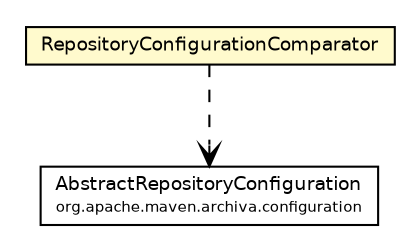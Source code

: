 #!/usr/local/bin/dot
#
# Class diagram 
# Generated by UmlGraph version 4.6 (http://www.spinellis.gr/sw/umlgraph)
#

digraph G {
	edge [fontname="Helvetica",fontsize=10,labelfontname="Helvetica",labelfontsize=10];
	node [fontname="Helvetica",fontsize=10,shape=plaintext];
	// org.apache.maven.archiva.configuration.functors.RepositoryConfigurationComparator
	c40145 [label=<<table border="0" cellborder="1" cellspacing="0" cellpadding="2" port="p" bgcolor="lemonChiffon" href="./RepositoryConfigurationComparator.html">
		<tr><td><table border="0" cellspacing="0" cellpadding="1">
			<tr><td> RepositoryConfigurationComparator </td></tr>
		</table></td></tr>
		</table>>, fontname="Helvetica", fontcolor="black", fontsize=9.0];
	// org.apache.maven.archiva.configuration.functors.RepositoryConfigurationComparator DEPEND org.apache.maven.archiva.configuration.AbstractRepositoryConfiguration
	c40145:p -> c40483:p [taillabel="", label="", headlabel="", fontname="Helvetica", fontcolor="black", fontsize=10.0, color="black", arrowhead=open, style=dashed];
	// org.apache.maven.archiva.configuration.AbstractRepositoryConfiguration
	c40483 [label=<<table border="0" cellborder="1" cellspacing="0" cellpadding="2" port="p" href="http://java.sun.com/j2se/1.4.2/docs/api/org/apache/maven/archiva/configuration/AbstractRepositoryConfiguration.html">
		<tr><td><table border="0" cellspacing="0" cellpadding="1">
			<tr><td> AbstractRepositoryConfiguration </td></tr>
			<tr><td><font point-size="7.0"> org.apache.maven.archiva.configuration </font></td></tr>
		</table></td></tr>
		</table>>, fontname="Helvetica", fontcolor="black", fontsize=9.0];
}

